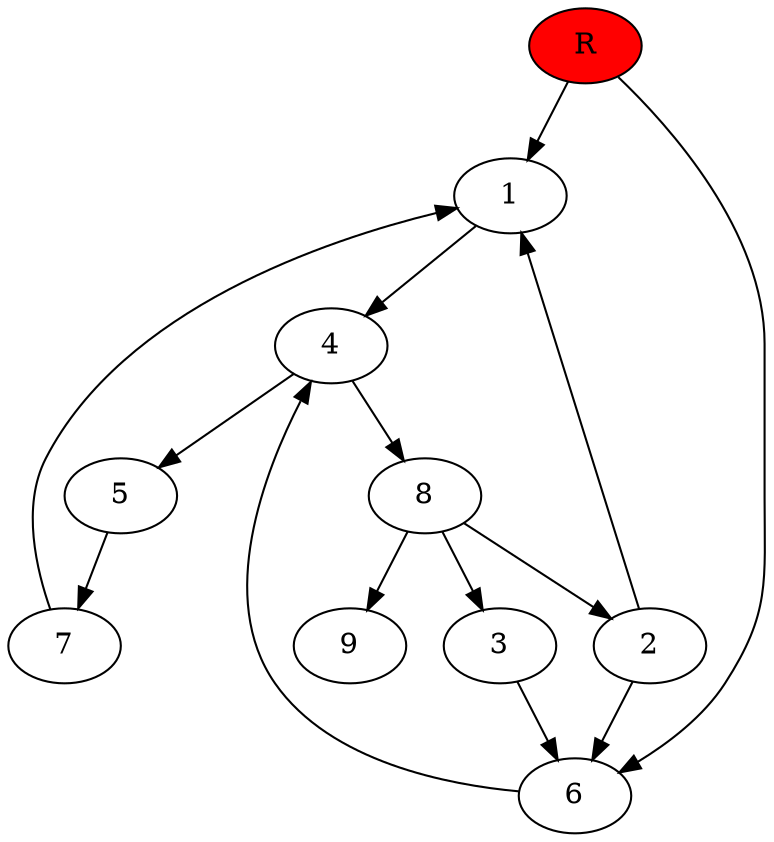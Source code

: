 digraph prb16468 {
	1
	2
	3
	4
	5
	6
	7
	8
	R [fillcolor="#ff0000" style=filled]
	1 -> 4
	2 -> 1
	2 -> 6
	3 -> 6
	4 -> 5
	4 -> 8
	5 -> 7
	6 -> 4
	7 -> 1
	8 -> 2
	8 -> 3
	8 -> 9
	R -> 1
	R -> 6
}
